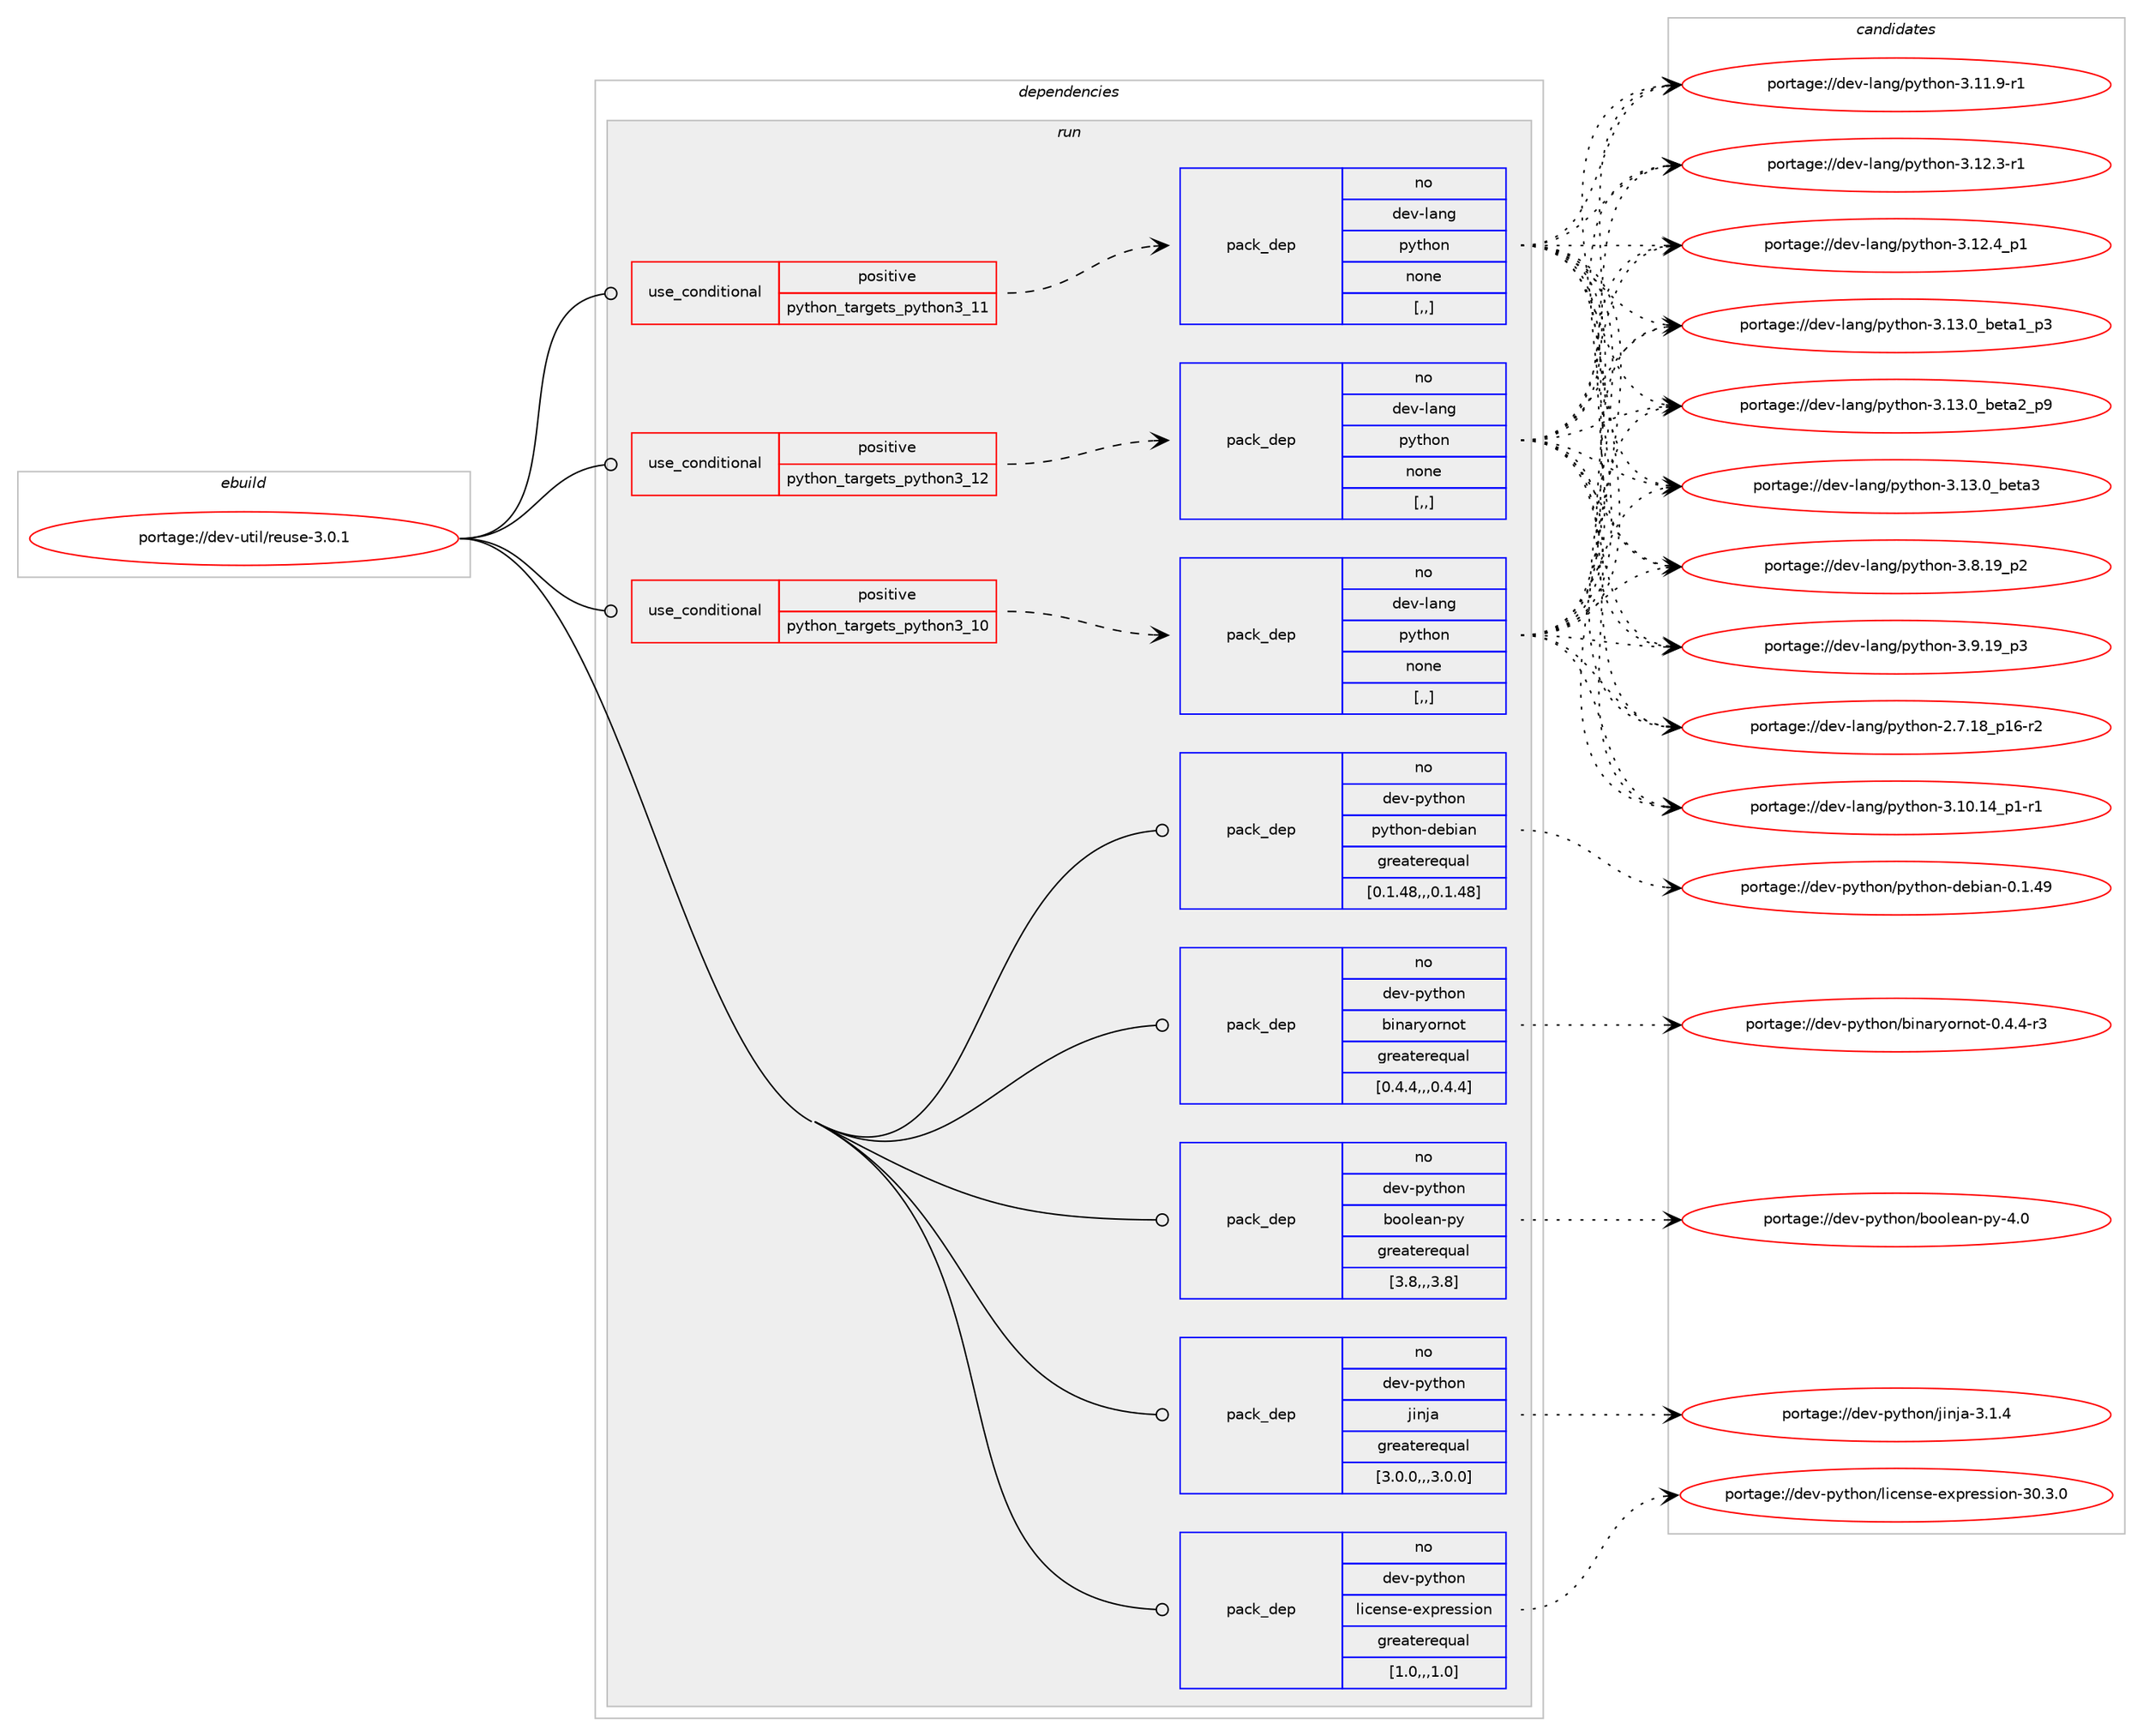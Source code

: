 digraph prolog {

# *************
# Graph options
# *************

newrank=true;
concentrate=true;
compound=true;
graph [rankdir=LR,fontname=Helvetica,fontsize=10,ranksep=1.5];#, ranksep=2.5, nodesep=0.2];
edge  [arrowhead=vee];
node  [fontname=Helvetica,fontsize=10];

# **********
# The ebuild
# **********

subgraph cluster_leftcol {
color=gray;
rank=same;
label=<<i>ebuild</i>>;
id [label="portage://dev-util/reuse-3.0.1", color=red, width=4, href="../dev-util/reuse-3.0.1.svg"];
}

# ****************
# The dependencies
# ****************

subgraph cluster_midcol {
color=gray;
label=<<i>dependencies</i>>;
subgraph cluster_compile {
fillcolor="#eeeeee";
style=filled;
label=<<i>compile</i>>;
}
subgraph cluster_compileandrun {
fillcolor="#eeeeee";
style=filled;
label=<<i>compile and run</i>>;
}
subgraph cluster_run {
fillcolor="#eeeeee";
style=filled;
label=<<i>run</i>>;
subgraph cond60152 {
dependency214517 [label=<<TABLE BORDER="0" CELLBORDER="1" CELLSPACING="0" CELLPADDING="4"><TR><TD ROWSPAN="3" CELLPADDING="10">use_conditional</TD></TR><TR><TD>positive</TD></TR><TR><TD>python_targets_python3_10</TD></TR></TABLE>>, shape=none, color=red];
subgraph pack152944 {
dependency214518 [label=<<TABLE BORDER="0" CELLBORDER="1" CELLSPACING="0" CELLPADDING="4" WIDTH="220"><TR><TD ROWSPAN="6" CELLPADDING="30">pack_dep</TD></TR><TR><TD WIDTH="110">no</TD></TR><TR><TD>dev-lang</TD></TR><TR><TD>python</TD></TR><TR><TD>none</TD></TR><TR><TD>[,,]</TD></TR></TABLE>>, shape=none, color=blue];
}
dependency214517:e -> dependency214518:w [weight=20,style="dashed",arrowhead="vee"];
}
id:e -> dependency214517:w [weight=20,style="solid",arrowhead="odot"];
subgraph cond60153 {
dependency214519 [label=<<TABLE BORDER="0" CELLBORDER="1" CELLSPACING="0" CELLPADDING="4"><TR><TD ROWSPAN="3" CELLPADDING="10">use_conditional</TD></TR><TR><TD>positive</TD></TR><TR><TD>python_targets_python3_11</TD></TR></TABLE>>, shape=none, color=red];
subgraph pack152945 {
dependency214520 [label=<<TABLE BORDER="0" CELLBORDER="1" CELLSPACING="0" CELLPADDING="4" WIDTH="220"><TR><TD ROWSPAN="6" CELLPADDING="30">pack_dep</TD></TR><TR><TD WIDTH="110">no</TD></TR><TR><TD>dev-lang</TD></TR><TR><TD>python</TD></TR><TR><TD>none</TD></TR><TR><TD>[,,]</TD></TR></TABLE>>, shape=none, color=blue];
}
dependency214519:e -> dependency214520:w [weight=20,style="dashed",arrowhead="vee"];
}
id:e -> dependency214519:w [weight=20,style="solid",arrowhead="odot"];
subgraph cond60154 {
dependency214521 [label=<<TABLE BORDER="0" CELLBORDER="1" CELLSPACING="0" CELLPADDING="4"><TR><TD ROWSPAN="3" CELLPADDING="10">use_conditional</TD></TR><TR><TD>positive</TD></TR><TR><TD>python_targets_python3_12</TD></TR></TABLE>>, shape=none, color=red];
subgraph pack152946 {
dependency214522 [label=<<TABLE BORDER="0" CELLBORDER="1" CELLSPACING="0" CELLPADDING="4" WIDTH="220"><TR><TD ROWSPAN="6" CELLPADDING="30">pack_dep</TD></TR><TR><TD WIDTH="110">no</TD></TR><TR><TD>dev-lang</TD></TR><TR><TD>python</TD></TR><TR><TD>none</TD></TR><TR><TD>[,,]</TD></TR></TABLE>>, shape=none, color=blue];
}
dependency214521:e -> dependency214522:w [weight=20,style="dashed",arrowhead="vee"];
}
id:e -> dependency214521:w [weight=20,style="solid",arrowhead="odot"];
subgraph pack152947 {
dependency214523 [label=<<TABLE BORDER="0" CELLBORDER="1" CELLSPACING="0" CELLPADDING="4" WIDTH="220"><TR><TD ROWSPAN="6" CELLPADDING="30">pack_dep</TD></TR><TR><TD WIDTH="110">no</TD></TR><TR><TD>dev-python</TD></TR><TR><TD>binaryornot</TD></TR><TR><TD>greaterequal</TD></TR><TR><TD>[0.4.4,,,0.4.4]</TD></TR></TABLE>>, shape=none, color=blue];
}
id:e -> dependency214523:w [weight=20,style="solid",arrowhead="odot"];
subgraph pack152948 {
dependency214524 [label=<<TABLE BORDER="0" CELLBORDER="1" CELLSPACING="0" CELLPADDING="4" WIDTH="220"><TR><TD ROWSPAN="6" CELLPADDING="30">pack_dep</TD></TR><TR><TD WIDTH="110">no</TD></TR><TR><TD>dev-python</TD></TR><TR><TD>boolean-py</TD></TR><TR><TD>greaterequal</TD></TR><TR><TD>[3.8,,,3.8]</TD></TR></TABLE>>, shape=none, color=blue];
}
id:e -> dependency214524:w [weight=20,style="solid",arrowhead="odot"];
subgraph pack152949 {
dependency214525 [label=<<TABLE BORDER="0" CELLBORDER="1" CELLSPACING="0" CELLPADDING="4" WIDTH="220"><TR><TD ROWSPAN="6" CELLPADDING="30">pack_dep</TD></TR><TR><TD WIDTH="110">no</TD></TR><TR><TD>dev-python</TD></TR><TR><TD>jinja</TD></TR><TR><TD>greaterequal</TD></TR><TR><TD>[3.0.0,,,3.0.0]</TD></TR></TABLE>>, shape=none, color=blue];
}
id:e -> dependency214525:w [weight=20,style="solid",arrowhead="odot"];
subgraph pack152950 {
dependency214526 [label=<<TABLE BORDER="0" CELLBORDER="1" CELLSPACING="0" CELLPADDING="4" WIDTH="220"><TR><TD ROWSPAN="6" CELLPADDING="30">pack_dep</TD></TR><TR><TD WIDTH="110">no</TD></TR><TR><TD>dev-python</TD></TR><TR><TD>license-expression</TD></TR><TR><TD>greaterequal</TD></TR><TR><TD>[1.0,,,1.0]</TD></TR></TABLE>>, shape=none, color=blue];
}
id:e -> dependency214526:w [weight=20,style="solid",arrowhead="odot"];
subgraph pack152951 {
dependency214527 [label=<<TABLE BORDER="0" CELLBORDER="1" CELLSPACING="0" CELLPADDING="4" WIDTH="220"><TR><TD ROWSPAN="6" CELLPADDING="30">pack_dep</TD></TR><TR><TD WIDTH="110">no</TD></TR><TR><TD>dev-python</TD></TR><TR><TD>python-debian</TD></TR><TR><TD>greaterequal</TD></TR><TR><TD>[0.1.48,,,0.1.48]</TD></TR></TABLE>>, shape=none, color=blue];
}
id:e -> dependency214527:w [weight=20,style="solid",arrowhead="odot"];
}
}

# **************
# The candidates
# **************

subgraph cluster_choices {
rank=same;
color=gray;
label=<<i>candidates</i>>;

subgraph choice152944 {
color=black;
nodesep=1;
choice100101118451089711010347112121116104111110455046554649569511249544511450 [label="portage://dev-lang/python-2.7.18_p16-r2", color=red, width=4,href="../dev-lang/python-2.7.18_p16-r2.svg"];
choice100101118451089711010347112121116104111110455146494846495295112494511449 [label="portage://dev-lang/python-3.10.14_p1-r1", color=red, width=4,href="../dev-lang/python-3.10.14_p1-r1.svg"];
choice100101118451089711010347112121116104111110455146494946574511449 [label="portage://dev-lang/python-3.11.9-r1", color=red, width=4,href="../dev-lang/python-3.11.9-r1.svg"];
choice100101118451089711010347112121116104111110455146495046514511449 [label="portage://dev-lang/python-3.12.3-r1", color=red, width=4,href="../dev-lang/python-3.12.3-r1.svg"];
choice100101118451089711010347112121116104111110455146495046529511249 [label="portage://dev-lang/python-3.12.4_p1", color=red, width=4,href="../dev-lang/python-3.12.4_p1.svg"];
choice10010111845108971101034711212111610411111045514649514648959810111697499511251 [label="portage://dev-lang/python-3.13.0_beta1_p3", color=red, width=4,href="../dev-lang/python-3.13.0_beta1_p3.svg"];
choice10010111845108971101034711212111610411111045514649514648959810111697509511257 [label="portage://dev-lang/python-3.13.0_beta2_p9", color=red, width=4,href="../dev-lang/python-3.13.0_beta2_p9.svg"];
choice1001011184510897110103471121211161041111104551464951464895981011169751 [label="portage://dev-lang/python-3.13.0_beta3", color=red, width=4,href="../dev-lang/python-3.13.0_beta3.svg"];
choice100101118451089711010347112121116104111110455146564649579511250 [label="portage://dev-lang/python-3.8.19_p2", color=red, width=4,href="../dev-lang/python-3.8.19_p2.svg"];
choice100101118451089711010347112121116104111110455146574649579511251 [label="portage://dev-lang/python-3.9.19_p3", color=red, width=4,href="../dev-lang/python-3.9.19_p3.svg"];
dependency214518:e -> choice100101118451089711010347112121116104111110455046554649569511249544511450:w [style=dotted,weight="100"];
dependency214518:e -> choice100101118451089711010347112121116104111110455146494846495295112494511449:w [style=dotted,weight="100"];
dependency214518:e -> choice100101118451089711010347112121116104111110455146494946574511449:w [style=dotted,weight="100"];
dependency214518:e -> choice100101118451089711010347112121116104111110455146495046514511449:w [style=dotted,weight="100"];
dependency214518:e -> choice100101118451089711010347112121116104111110455146495046529511249:w [style=dotted,weight="100"];
dependency214518:e -> choice10010111845108971101034711212111610411111045514649514648959810111697499511251:w [style=dotted,weight="100"];
dependency214518:e -> choice10010111845108971101034711212111610411111045514649514648959810111697509511257:w [style=dotted,weight="100"];
dependency214518:e -> choice1001011184510897110103471121211161041111104551464951464895981011169751:w [style=dotted,weight="100"];
dependency214518:e -> choice100101118451089711010347112121116104111110455146564649579511250:w [style=dotted,weight="100"];
dependency214518:e -> choice100101118451089711010347112121116104111110455146574649579511251:w [style=dotted,weight="100"];
}
subgraph choice152945 {
color=black;
nodesep=1;
choice100101118451089711010347112121116104111110455046554649569511249544511450 [label="portage://dev-lang/python-2.7.18_p16-r2", color=red, width=4,href="../dev-lang/python-2.7.18_p16-r2.svg"];
choice100101118451089711010347112121116104111110455146494846495295112494511449 [label="portage://dev-lang/python-3.10.14_p1-r1", color=red, width=4,href="../dev-lang/python-3.10.14_p1-r1.svg"];
choice100101118451089711010347112121116104111110455146494946574511449 [label="portage://dev-lang/python-3.11.9-r1", color=red, width=4,href="../dev-lang/python-3.11.9-r1.svg"];
choice100101118451089711010347112121116104111110455146495046514511449 [label="portage://dev-lang/python-3.12.3-r1", color=red, width=4,href="../dev-lang/python-3.12.3-r1.svg"];
choice100101118451089711010347112121116104111110455146495046529511249 [label="portage://dev-lang/python-3.12.4_p1", color=red, width=4,href="../dev-lang/python-3.12.4_p1.svg"];
choice10010111845108971101034711212111610411111045514649514648959810111697499511251 [label="portage://dev-lang/python-3.13.0_beta1_p3", color=red, width=4,href="../dev-lang/python-3.13.0_beta1_p3.svg"];
choice10010111845108971101034711212111610411111045514649514648959810111697509511257 [label="portage://dev-lang/python-3.13.0_beta2_p9", color=red, width=4,href="../dev-lang/python-3.13.0_beta2_p9.svg"];
choice1001011184510897110103471121211161041111104551464951464895981011169751 [label="portage://dev-lang/python-3.13.0_beta3", color=red, width=4,href="../dev-lang/python-3.13.0_beta3.svg"];
choice100101118451089711010347112121116104111110455146564649579511250 [label="portage://dev-lang/python-3.8.19_p2", color=red, width=4,href="../dev-lang/python-3.8.19_p2.svg"];
choice100101118451089711010347112121116104111110455146574649579511251 [label="portage://dev-lang/python-3.9.19_p3", color=red, width=4,href="../dev-lang/python-3.9.19_p3.svg"];
dependency214520:e -> choice100101118451089711010347112121116104111110455046554649569511249544511450:w [style=dotted,weight="100"];
dependency214520:e -> choice100101118451089711010347112121116104111110455146494846495295112494511449:w [style=dotted,weight="100"];
dependency214520:e -> choice100101118451089711010347112121116104111110455146494946574511449:w [style=dotted,weight="100"];
dependency214520:e -> choice100101118451089711010347112121116104111110455146495046514511449:w [style=dotted,weight="100"];
dependency214520:e -> choice100101118451089711010347112121116104111110455146495046529511249:w [style=dotted,weight="100"];
dependency214520:e -> choice10010111845108971101034711212111610411111045514649514648959810111697499511251:w [style=dotted,weight="100"];
dependency214520:e -> choice10010111845108971101034711212111610411111045514649514648959810111697509511257:w [style=dotted,weight="100"];
dependency214520:e -> choice1001011184510897110103471121211161041111104551464951464895981011169751:w [style=dotted,weight="100"];
dependency214520:e -> choice100101118451089711010347112121116104111110455146564649579511250:w [style=dotted,weight="100"];
dependency214520:e -> choice100101118451089711010347112121116104111110455146574649579511251:w [style=dotted,weight="100"];
}
subgraph choice152946 {
color=black;
nodesep=1;
choice100101118451089711010347112121116104111110455046554649569511249544511450 [label="portage://dev-lang/python-2.7.18_p16-r2", color=red, width=4,href="../dev-lang/python-2.7.18_p16-r2.svg"];
choice100101118451089711010347112121116104111110455146494846495295112494511449 [label="portage://dev-lang/python-3.10.14_p1-r1", color=red, width=4,href="../dev-lang/python-3.10.14_p1-r1.svg"];
choice100101118451089711010347112121116104111110455146494946574511449 [label="portage://dev-lang/python-3.11.9-r1", color=red, width=4,href="../dev-lang/python-3.11.9-r1.svg"];
choice100101118451089711010347112121116104111110455146495046514511449 [label="portage://dev-lang/python-3.12.3-r1", color=red, width=4,href="../dev-lang/python-3.12.3-r1.svg"];
choice100101118451089711010347112121116104111110455146495046529511249 [label="portage://dev-lang/python-3.12.4_p1", color=red, width=4,href="../dev-lang/python-3.12.4_p1.svg"];
choice10010111845108971101034711212111610411111045514649514648959810111697499511251 [label="portage://dev-lang/python-3.13.0_beta1_p3", color=red, width=4,href="../dev-lang/python-3.13.0_beta1_p3.svg"];
choice10010111845108971101034711212111610411111045514649514648959810111697509511257 [label="portage://dev-lang/python-3.13.0_beta2_p9", color=red, width=4,href="../dev-lang/python-3.13.0_beta2_p9.svg"];
choice1001011184510897110103471121211161041111104551464951464895981011169751 [label="portage://dev-lang/python-3.13.0_beta3", color=red, width=4,href="../dev-lang/python-3.13.0_beta3.svg"];
choice100101118451089711010347112121116104111110455146564649579511250 [label="portage://dev-lang/python-3.8.19_p2", color=red, width=4,href="../dev-lang/python-3.8.19_p2.svg"];
choice100101118451089711010347112121116104111110455146574649579511251 [label="portage://dev-lang/python-3.9.19_p3", color=red, width=4,href="../dev-lang/python-3.9.19_p3.svg"];
dependency214522:e -> choice100101118451089711010347112121116104111110455046554649569511249544511450:w [style=dotted,weight="100"];
dependency214522:e -> choice100101118451089711010347112121116104111110455146494846495295112494511449:w [style=dotted,weight="100"];
dependency214522:e -> choice100101118451089711010347112121116104111110455146494946574511449:w [style=dotted,weight="100"];
dependency214522:e -> choice100101118451089711010347112121116104111110455146495046514511449:w [style=dotted,weight="100"];
dependency214522:e -> choice100101118451089711010347112121116104111110455146495046529511249:w [style=dotted,weight="100"];
dependency214522:e -> choice10010111845108971101034711212111610411111045514649514648959810111697499511251:w [style=dotted,weight="100"];
dependency214522:e -> choice10010111845108971101034711212111610411111045514649514648959810111697509511257:w [style=dotted,weight="100"];
dependency214522:e -> choice1001011184510897110103471121211161041111104551464951464895981011169751:w [style=dotted,weight="100"];
dependency214522:e -> choice100101118451089711010347112121116104111110455146564649579511250:w [style=dotted,weight="100"];
dependency214522:e -> choice100101118451089711010347112121116104111110455146574649579511251:w [style=dotted,weight="100"];
}
subgraph choice152947 {
color=black;
nodesep=1;
choice100101118451121211161041111104798105110971141211111141101111164548465246524511451 [label="portage://dev-python/binaryornot-0.4.4-r3", color=red, width=4,href="../dev-python/binaryornot-0.4.4-r3.svg"];
dependency214523:e -> choice100101118451121211161041111104798105110971141211111141101111164548465246524511451:w [style=dotted,weight="100"];
}
subgraph choice152948 {
color=black;
nodesep=1;
choice100101118451121211161041111104798111111108101971104511212145524648 [label="portage://dev-python/boolean-py-4.0", color=red, width=4,href="../dev-python/boolean-py-4.0.svg"];
dependency214524:e -> choice100101118451121211161041111104798111111108101971104511212145524648:w [style=dotted,weight="100"];
}
subgraph choice152949 {
color=black;
nodesep=1;
choice100101118451121211161041111104710610511010697455146494652 [label="portage://dev-python/jinja-3.1.4", color=red, width=4,href="../dev-python/jinja-3.1.4.svg"];
dependency214525:e -> choice100101118451121211161041111104710610511010697455146494652:w [style=dotted,weight="100"];
}
subgraph choice152950 {
color=black;
nodesep=1;
choice1001011184511212111610411111047108105991011101151014510112011211410111511510511111045514846514648 [label="portage://dev-python/license-expression-30.3.0", color=red, width=4,href="../dev-python/license-expression-30.3.0.svg"];
dependency214526:e -> choice1001011184511212111610411111047108105991011101151014510112011211410111511510511111045514846514648:w [style=dotted,weight="100"];
}
subgraph choice152951 {
color=black;
nodesep=1;
choice100101118451121211161041111104711212111610411111045100101981059711045484649465257 [label="portage://dev-python/python-debian-0.1.49", color=red, width=4,href="../dev-python/python-debian-0.1.49.svg"];
dependency214527:e -> choice100101118451121211161041111104711212111610411111045100101981059711045484649465257:w [style=dotted,weight="100"];
}
}

}
